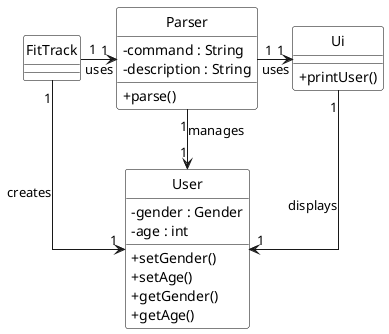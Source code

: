@startuml
' Use right-angle straight lines for relationships
skinparam linetype ortho
hide circle
skinparam classAttributeIconSize 0
skinparam classBackgroundColor White
skinparam classBorderColor Black

' Define classes
class FitTrack {
}

class Parser {
    -command : String
    -description : String
    +parse()
}

class Ui {
    +printUser()
}

class User {
    -gender : Gender
    -age : int
    +setGender()
    +setAge()
    +getGender()
    +getAge()
}

' Define relationships with right-angle arrows
FitTrack "1" -> "1" Parser : uses
FitTrack "1" --> "1" User : creates

Parser "1" -> "1" Ui : uses
Parser "1" --> "1" User : manages

Ui "1" --> "1" User : displays

@enduml
